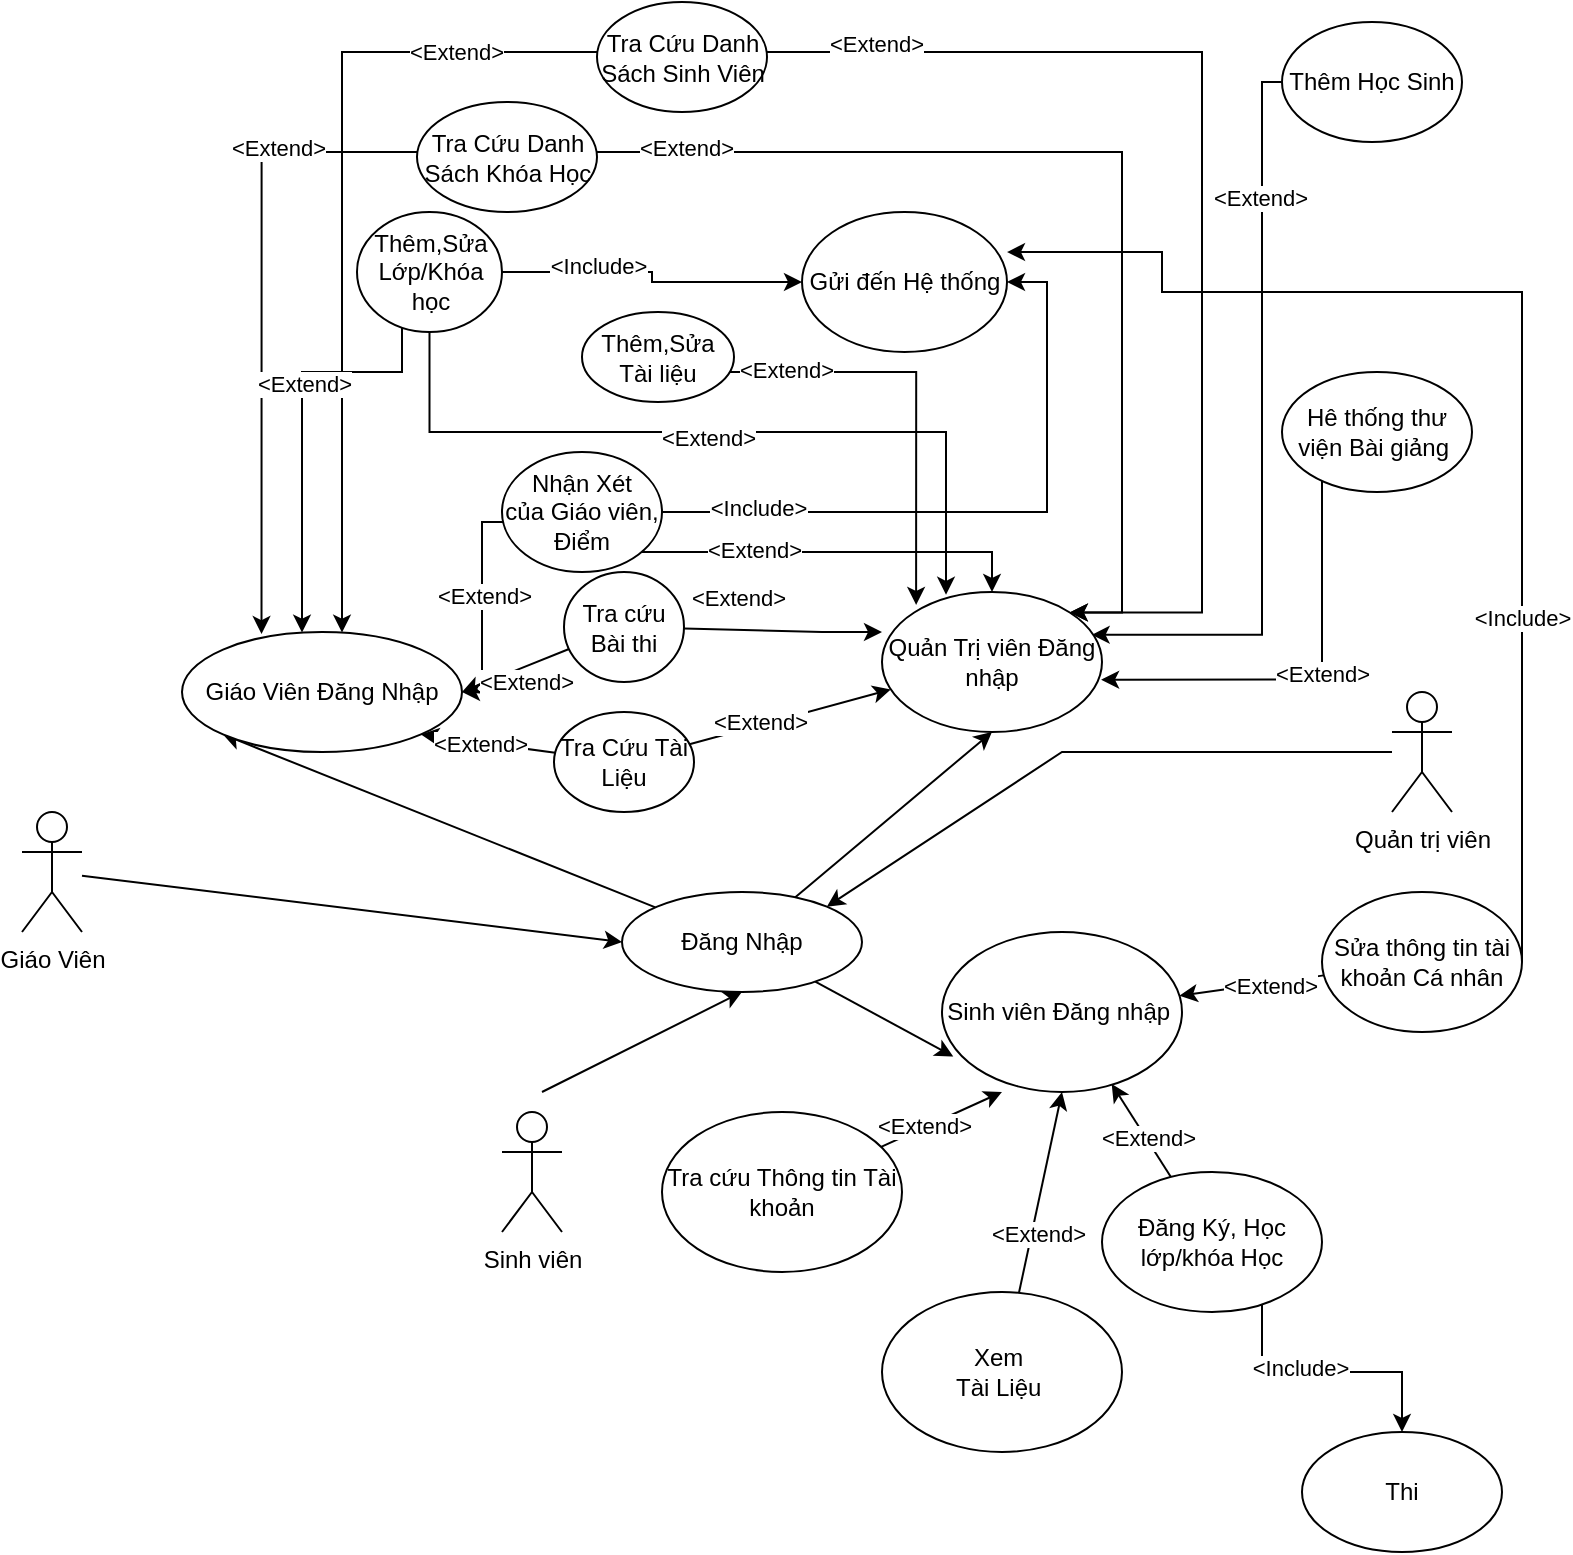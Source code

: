 <mxfile version="21.1.2" type="github">
  <diagram name="Trang-1" id="HYcMVEqiFLx4xeH_TH_n">
    <mxGraphModel dx="1050" dy="515" grid="1" gridSize="10" guides="1" tooltips="1" connect="1" arrows="1" fold="1" page="1" pageScale="1" pageWidth="827" pageHeight="1169" math="0" shadow="0">
      <root>
        <mxCell id="0" />
        <mxCell id="1" parent="0" />
        <mxCell id="f0ht65-AqvVo-Os2QjEc-48" style="rounded=0;orthogonalLoop=1;jettySize=auto;html=1;entryX=0;entryY=0.5;entryDx=0;entryDy=0;elbow=vertical;" edge="1" parent="1" source="f0ht65-AqvVo-Os2QjEc-3" target="f0ht65-AqvVo-Os2QjEc-7">
          <mxGeometry relative="1" as="geometry" />
        </mxCell>
        <mxCell id="f0ht65-AqvVo-Os2QjEc-3" value="Giáo Viên" style="shape=umlActor;verticalLabelPosition=bottom;verticalAlign=top;html=1;outlineConnect=0;" vertex="1" parent="1">
          <mxGeometry x="40" y="420" width="30" height="60" as="geometry" />
        </mxCell>
        <mxCell id="f0ht65-AqvVo-Os2QjEc-47" style="rounded=0;orthogonalLoop=1;jettySize=auto;html=1;entryX=1;entryY=0;entryDx=0;entryDy=0;elbow=vertical;" edge="1" parent="1" source="f0ht65-AqvVo-Os2QjEc-4" target="f0ht65-AqvVo-Os2QjEc-7">
          <mxGeometry relative="1" as="geometry">
            <Array as="points">
              <mxPoint x="560" y="390" />
            </Array>
          </mxGeometry>
        </mxCell>
        <mxCell id="f0ht65-AqvVo-Os2QjEc-4" value="Quản trị viên" style="shape=umlActor;verticalLabelPosition=bottom;verticalAlign=top;html=1;outlineConnect=0;" vertex="1" parent="1">
          <mxGeometry x="725" y="360" width="30" height="60" as="geometry" />
        </mxCell>
        <mxCell id="f0ht65-AqvVo-Os2QjEc-12" style="rounded=0;orthogonalLoop=1;jettySize=auto;html=1;entryX=0.5;entryY=1;entryDx=0;entryDy=0;" edge="1" parent="1" target="f0ht65-AqvVo-Os2QjEc-7">
          <mxGeometry relative="1" as="geometry">
            <mxPoint x="300" y="560" as="sourcePoint" />
            <mxPoint x="390" y="350" as="targetPoint" />
          </mxGeometry>
        </mxCell>
        <mxCell id="f0ht65-AqvVo-Os2QjEc-5" value="Sinh viên" style="shape=umlActor;verticalLabelPosition=bottom;verticalAlign=top;html=1;outlineConnect=0;" vertex="1" parent="1">
          <mxGeometry x="280" y="570" width="30" height="60" as="geometry" />
        </mxCell>
        <mxCell id="f0ht65-AqvVo-Os2QjEc-53" style="edgeStyle=orthogonalEdgeStyle;rounded=0;orthogonalLoop=1;jettySize=auto;html=1;" edge="1" parent="1" source="f0ht65-AqvVo-Os2QjEc-6" target="f0ht65-AqvVo-Os2QjEc-45">
          <mxGeometry relative="1" as="geometry">
            <Array as="points">
              <mxPoint x="200" y="40" />
            </Array>
          </mxGeometry>
        </mxCell>
        <mxCell id="f0ht65-AqvVo-Os2QjEc-56" value="&amp;lt;Extend&amp;gt;" style="edgeLabel;html=1;align=center;verticalAlign=middle;resizable=0;points=[];" vertex="1" connectable="0" parent="f0ht65-AqvVo-Os2QjEc-53">
          <mxGeometry x="-0.663" relative="1" as="geometry">
            <mxPoint as="offset" />
          </mxGeometry>
        </mxCell>
        <mxCell id="f0ht65-AqvVo-Os2QjEc-79" style="edgeStyle=orthogonalEdgeStyle;rounded=0;orthogonalLoop=1;jettySize=auto;html=1;entryX=1;entryY=0;entryDx=0;entryDy=0;" edge="1" parent="1" source="f0ht65-AqvVo-Os2QjEc-6" target="f0ht65-AqvVo-Os2QjEc-49">
          <mxGeometry relative="1" as="geometry">
            <Array as="points">
              <mxPoint x="630" y="40" />
              <mxPoint x="630" y="320" />
            </Array>
          </mxGeometry>
        </mxCell>
        <mxCell id="f0ht65-AqvVo-Os2QjEc-80" value="&amp;lt;Extend&amp;gt;" style="edgeLabel;html=1;align=center;verticalAlign=middle;resizable=0;points=[];" vertex="1" connectable="0" parent="f0ht65-AqvVo-Os2QjEc-79">
          <mxGeometry x="-0.807" y="4" relative="1" as="geometry">
            <mxPoint as="offset" />
          </mxGeometry>
        </mxCell>
        <mxCell id="f0ht65-AqvVo-Os2QjEc-6" value="Tra Cứu Danh Sách Sinh Viên" style="ellipse;whiteSpace=wrap;html=1;" vertex="1" parent="1">
          <mxGeometry x="327.5" y="15" width="85" height="55" as="geometry" />
        </mxCell>
        <mxCell id="f0ht65-AqvVo-Os2QjEc-44" style="rounded=0;orthogonalLoop=1;jettySize=auto;html=1;entryX=0.047;entryY=0.778;entryDx=0;entryDy=0;entryPerimeter=0;" edge="1" parent="1" source="f0ht65-AqvVo-Os2QjEc-7" target="f0ht65-AqvVo-Os2QjEc-43">
          <mxGeometry relative="1" as="geometry" />
        </mxCell>
        <mxCell id="f0ht65-AqvVo-Os2QjEc-50" style="rounded=0;orthogonalLoop=1;jettySize=auto;html=1;entryX=0.5;entryY=1;entryDx=0;entryDy=0;" edge="1" parent="1" source="f0ht65-AqvVo-Os2QjEc-7" target="f0ht65-AqvVo-Os2QjEc-49">
          <mxGeometry relative="1" as="geometry" />
        </mxCell>
        <mxCell id="f0ht65-AqvVo-Os2QjEc-52" style="rounded=0;orthogonalLoop=1;jettySize=auto;html=1;entryX=0;entryY=1;entryDx=0;entryDy=0;" edge="1" parent="1" source="f0ht65-AqvVo-Os2QjEc-7" target="f0ht65-AqvVo-Os2QjEc-45">
          <mxGeometry relative="1" as="geometry" />
        </mxCell>
        <mxCell id="f0ht65-AqvVo-Os2QjEc-7" value="Đăng Nhập" style="ellipse;whiteSpace=wrap;html=1;" vertex="1" parent="1">
          <mxGeometry x="340" y="460" width="120" height="50" as="geometry" />
        </mxCell>
        <mxCell id="f0ht65-AqvVo-Os2QjEc-55" style="edgeStyle=orthogonalEdgeStyle;rounded=0;orthogonalLoop=1;jettySize=auto;html=1;entryX=0.284;entryY=0.017;entryDx=0;entryDy=0;entryPerimeter=0;" edge="1" parent="1" source="f0ht65-AqvVo-Os2QjEc-14" target="f0ht65-AqvVo-Os2QjEc-45">
          <mxGeometry relative="1" as="geometry">
            <Array as="points">
              <mxPoint x="160" y="90" />
            </Array>
          </mxGeometry>
        </mxCell>
        <mxCell id="f0ht65-AqvVo-Os2QjEc-57" value="&amp;lt;Extend&amp;gt;" style="edgeLabel;html=1;align=center;verticalAlign=middle;resizable=0;points=[];" vertex="1" connectable="0" parent="f0ht65-AqvVo-Os2QjEc-55">
          <mxGeometry x="-0.561" y="-2" relative="1" as="geometry">
            <mxPoint as="offset" />
          </mxGeometry>
        </mxCell>
        <mxCell id="f0ht65-AqvVo-Os2QjEc-78" style="edgeStyle=orthogonalEdgeStyle;rounded=0;orthogonalLoop=1;jettySize=auto;html=1;entryX=1;entryY=0;entryDx=0;entryDy=0;" edge="1" parent="1" source="f0ht65-AqvVo-Os2QjEc-14" target="f0ht65-AqvVo-Os2QjEc-49">
          <mxGeometry relative="1" as="geometry">
            <Array as="points">
              <mxPoint x="590" y="90" />
              <mxPoint x="590" y="320" />
            </Array>
          </mxGeometry>
        </mxCell>
        <mxCell id="f0ht65-AqvVo-Os2QjEc-81" value="&amp;lt;Extend&amp;gt;" style="edgeLabel;html=1;align=center;verticalAlign=middle;resizable=0;points=[];" vertex="1" connectable="0" parent="f0ht65-AqvVo-Os2QjEc-78">
          <mxGeometry x="-0.831" y="2" relative="1" as="geometry">
            <mxPoint as="offset" />
          </mxGeometry>
        </mxCell>
        <mxCell id="f0ht65-AqvVo-Os2QjEc-14" value="Tra Cứu Danh Sách Khóa Học" style="ellipse;whiteSpace=wrap;html=1;" vertex="1" parent="1">
          <mxGeometry x="237.5" y="65" width="90" height="55" as="geometry" />
        </mxCell>
        <mxCell id="f0ht65-AqvVo-Os2QjEc-32" style="edgeStyle=orthogonalEdgeStyle;rounded=0;orthogonalLoop=1;jettySize=auto;html=1;entryX=0;entryY=0.5;entryDx=0;entryDy=0;" edge="1" parent="1" source="f0ht65-AqvVo-Os2QjEc-20" target="f0ht65-AqvVo-Os2QjEc-31">
          <mxGeometry relative="1" as="geometry" />
        </mxCell>
        <mxCell id="f0ht65-AqvVo-Os2QjEc-63" value="&amp;lt;Include&amp;gt;" style="edgeLabel;html=1;align=center;verticalAlign=middle;resizable=0;points=[];" vertex="1" connectable="0" parent="f0ht65-AqvVo-Os2QjEc-32">
          <mxGeometry x="-0.38" y="3" relative="1" as="geometry">
            <mxPoint as="offset" />
          </mxGeometry>
        </mxCell>
        <mxCell id="f0ht65-AqvVo-Os2QjEc-54" style="edgeStyle=orthogonalEdgeStyle;rounded=0;orthogonalLoop=1;jettySize=auto;html=1;" edge="1" parent="1" source="f0ht65-AqvVo-Os2QjEc-20" target="f0ht65-AqvVo-Os2QjEc-45">
          <mxGeometry relative="1" as="geometry">
            <Array as="points">
              <mxPoint x="230" y="200" />
              <mxPoint x="180" y="200" />
            </Array>
          </mxGeometry>
        </mxCell>
        <mxCell id="f0ht65-AqvVo-Os2QjEc-59" value="&amp;lt;Extend&amp;gt;" style="edgeLabel;html=1;align=center;verticalAlign=middle;resizable=0;points=[];" vertex="1" connectable="0" parent="f0ht65-AqvVo-Os2QjEc-54">
          <mxGeometry x="-0.228" y="1" relative="1" as="geometry">
            <mxPoint as="offset" />
          </mxGeometry>
        </mxCell>
        <mxCell id="f0ht65-AqvVo-Os2QjEc-64" style="edgeStyle=orthogonalEdgeStyle;rounded=0;orthogonalLoop=1;jettySize=auto;html=1;entryX=0.291;entryY=0.02;entryDx=0;entryDy=0;entryPerimeter=0;" edge="1" parent="1" source="f0ht65-AqvVo-Os2QjEc-20" target="f0ht65-AqvVo-Os2QjEc-49">
          <mxGeometry relative="1" as="geometry">
            <Array as="points">
              <mxPoint x="502" y="230" />
            </Array>
          </mxGeometry>
        </mxCell>
        <mxCell id="f0ht65-AqvVo-Os2QjEc-65" value="&amp;lt;Extend&amp;gt;" style="edgeLabel;html=1;align=center;verticalAlign=middle;resizable=0;points=[];" vertex="1" connectable="0" parent="f0ht65-AqvVo-Os2QjEc-64">
          <mxGeometry x="-0.032" y="-3" relative="1" as="geometry">
            <mxPoint as="offset" />
          </mxGeometry>
        </mxCell>
        <mxCell id="f0ht65-AqvVo-Os2QjEc-20" value="Thêm,Sửa Lớp/Khóa học" style="ellipse;whiteSpace=wrap;html=1;" vertex="1" parent="1">
          <mxGeometry x="207.5" y="120" width="72.5" height="60" as="geometry" />
        </mxCell>
        <mxCell id="f0ht65-AqvVo-Os2QjEc-61" style="edgeStyle=orthogonalEdgeStyle;rounded=0;orthogonalLoop=1;jettySize=auto;html=1;" edge="1" parent="1" source="f0ht65-AqvVo-Os2QjEc-25" target="f0ht65-AqvVo-Os2QjEc-45">
          <mxGeometry relative="1" as="geometry">
            <Array as="points">
              <mxPoint x="270" y="275" />
              <mxPoint x="270" y="360" />
            </Array>
          </mxGeometry>
        </mxCell>
        <mxCell id="f0ht65-AqvVo-Os2QjEc-62" value="&amp;lt;Extend&amp;gt;" style="edgeLabel;html=1;align=center;verticalAlign=middle;resizable=0;points=[];" vertex="1" connectable="0" parent="f0ht65-AqvVo-Os2QjEc-61">
          <mxGeometry x="-0.106" y="1" relative="1" as="geometry">
            <mxPoint as="offset" />
          </mxGeometry>
        </mxCell>
        <mxCell id="f0ht65-AqvVo-Os2QjEc-74" style="edgeStyle=orthogonalEdgeStyle;rounded=0;orthogonalLoop=1;jettySize=auto;html=1;entryX=1;entryY=0.5;entryDx=0;entryDy=0;" edge="1" parent="1" source="f0ht65-AqvVo-Os2QjEc-25" target="f0ht65-AqvVo-Os2QjEc-31">
          <mxGeometry relative="1" as="geometry">
            <mxPoint x="570" y="170" as="targetPoint" />
          </mxGeometry>
        </mxCell>
        <mxCell id="f0ht65-AqvVo-Os2QjEc-75" value="&amp;lt;Include&amp;gt;" style="edgeLabel;html=1;align=center;verticalAlign=middle;resizable=0;points=[];" vertex="1" connectable="0" parent="f0ht65-AqvVo-Os2QjEc-74">
          <mxGeometry x="-0.707" y="2" relative="1" as="geometry">
            <mxPoint as="offset" />
          </mxGeometry>
        </mxCell>
        <mxCell id="f0ht65-AqvVo-Os2QjEc-109" style="edgeStyle=orthogonalEdgeStyle;rounded=0;orthogonalLoop=1;jettySize=auto;html=1;entryX=0.5;entryY=0;entryDx=0;entryDy=0;" edge="1" parent="1" source="f0ht65-AqvVo-Os2QjEc-25" target="f0ht65-AqvVo-Os2QjEc-49">
          <mxGeometry relative="1" as="geometry">
            <Array as="points">
              <mxPoint x="525" y="290" />
            </Array>
          </mxGeometry>
        </mxCell>
        <mxCell id="f0ht65-AqvVo-Os2QjEc-110" value="&amp;lt;Extend&amp;gt;" style="edgeLabel;html=1;align=center;verticalAlign=middle;resizable=0;points=[];" vertex="1" connectable="0" parent="f0ht65-AqvVo-Os2QjEc-109">
          <mxGeometry x="-0.432" y="1" relative="1" as="geometry">
            <mxPoint as="offset" />
          </mxGeometry>
        </mxCell>
        <mxCell id="f0ht65-AqvVo-Os2QjEc-25" value="Nhận Xét&lt;br&gt;của Giáo viên, Điểm" style="ellipse;whiteSpace=wrap;html=1;" vertex="1" parent="1">
          <mxGeometry x="280" y="240" width="80" height="60" as="geometry" />
        </mxCell>
        <mxCell id="f0ht65-AqvVo-Os2QjEc-76" style="edgeStyle=orthogonalEdgeStyle;rounded=0;orthogonalLoop=1;jettySize=auto;html=1;entryX=0.953;entryY=0.306;entryDx=0;entryDy=0;entryPerimeter=0;" edge="1" parent="1" source="f0ht65-AqvVo-Os2QjEc-26" target="f0ht65-AqvVo-Os2QjEc-49">
          <mxGeometry relative="1" as="geometry">
            <Array as="points">
              <mxPoint x="660" y="55" />
              <mxPoint x="660" y="331" />
            </Array>
          </mxGeometry>
        </mxCell>
        <mxCell id="f0ht65-AqvVo-Os2QjEc-77" value="&amp;lt;Extend&amp;gt;" style="edgeLabel;html=1;align=center;verticalAlign=middle;resizable=0;points=[];" vertex="1" connectable="0" parent="f0ht65-AqvVo-Os2QjEc-76">
          <mxGeometry x="-0.638" y="-1" relative="1" as="geometry">
            <mxPoint as="offset" />
          </mxGeometry>
        </mxCell>
        <mxCell id="f0ht65-AqvVo-Os2QjEc-26" value="Thêm Học Sinh" style="ellipse;whiteSpace=wrap;html=1;" vertex="1" parent="1">
          <mxGeometry x="670" y="25" width="90" height="60" as="geometry" />
        </mxCell>
        <mxCell id="f0ht65-AqvVo-Os2QjEc-83" style="edgeStyle=orthogonalEdgeStyle;rounded=0;orthogonalLoop=1;jettySize=auto;html=1;entryX=0.996;entryY=0.626;entryDx=0;entryDy=0;entryPerimeter=0;" edge="1" parent="1" source="f0ht65-AqvVo-Os2QjEc-29" target="f0ht65-AqvVo-Os2QjEc-49">
          <mxGeometry relative="1" as="geometry">
            <Array as="points">
              <mxPoint x="690" y="230" />
              <mxPoint x="690" y="354" />
            </Array>
          </mxGeometry>
        </mxCell>
        <mxCell id="f0ht65-AqvVo-Os2QjEc-84" value="&amp;lt;Extend&amp;gt;" style="edgeLabel;html=1;align=center;verticalAlign=middle;resizable=0;points=[];" vertex="1" connectable="0" parent="f0ht65-AqvVo-Os2QjEc-83">
          <mxGeometry x="-0.047" y="-3" relative="1" as="geometry">
            <mxPoint as="offset" />
          </mxGeometry>
        </mxCell>
        <mxCell id="f0ht65-AqvVo-Os2QjEc-29" value="Hê thống thư viện Bài giảng&amp;nbsp;" style="ellipse;whiteSpace=wrap;html=1;" vertex="1" parent="1">
          <mxGeometry x="670" y="200" width="95" height="60" as="geometry" />
        </mxCell>
        <mxCell id="f0ht65-AqvVo-Os2QjEc-37" style="rounded=0;orthogonalLoop=1;jettySize=auto;html=1;entryX=0.707;entryY=0.95;entryDx=0;entryDy=0;entryPerimeter=0;" edge="1" parent="1" source="f0ht65-AqvVo-Os2QjEc-30" target="f0ht65-AqvVo-Os2QjEc-43">
          <mxGeometry relative="1" as="geometry">
            <mxPoint x="630" y="500" as="targetPoint" />
          </mxGeometry>
        </mxCell>
        <mxCell id="f0ht65-AqvVo-Os2QjEc-38" value="&amp;lt;Extend&amp;gt;" style="edgeLabel;html=1;align=center;verticalAlign=middle;resizable=0;points=[];" vertex="1" connectable="0" parent="f0ht65-AqvVo-Os2QjEc-37">
          <mxGeometry x="-0.169" y="-1" relative="1" as="geometry">
            <mxPoint as="offset" />
          </mxGeometry>
        </mxCell>
        <mxCell id="f0ht65-AqvVo-Os2QjEc-72" style="edgeStyle=orthogonalEdgeStyle;rounded=0;orthogonalLoop=1;jettySize=auto;html=1;entryX=0.5;entryY=0;entryDx=0;entryDy=0;" edge="1" parent="1" source="f0ht65-AqvVo-Os2QjEc-30" target="f0ht65-AqvVo-Os2QjEc-70">
          <mxGeometry relative="1" as="geometry">
            <Array as="points">
              <mxPoint x="660" y="700" />
              <mxPoint x="730" y="700" />
            </Array>
          </mxGeometry>
        </mxCell>
        <mxCell id="f0ht65-AqvVo-Os2QjEc-73" value="&amp;lt;Include&amp;gt;" style="edgeLabel;html=1;align=center;verticalAlign=middle;resizable=0;points=[];" vertex="1" connectable="0" parent="f0ht65-AqvVo-Os2QjEc-72">
          <mxGeometry x="-0.213" y="2" relative="1" as="geometry">
            <mxPoint as="offset" />
          </mxGeometry>
        </mxCell>
        <mxCell id="f0ht65-AqvVo-Os2QjEc-30" value="Đăng Ký, Học lớp/khóa Học" style="ellipse;whiteSpace=wrap;html=1;" vertex="1" parent="1">
          <mxGeometry x="580" y="600" width="110" height="70" as="geometry" />
        </mxCell>
        <mxCell id="f0ht65-AqvVo-Os2QjEc-31" value="Gửi đến Hệ thống&lt;br&gt;" style="ellipse;whiteSpace=wrap;html=1;" vertex="1" parent="1">
          <mxGeometry x="430" y="120" width="102.5" height="70" as="geometry" />
        </mxCell>
        <mxCell id="f0ht65-AqvVo-Os2QjEc-41" style="rounded=0;orthogonalLoop=1;jettySize=auto;html=1;entryX=0.25;entryY=1;entryDx=0;entryDy=0;entryPerimeter=0;" edge="1" parent="1" source="f0ht65-AqvVo-Os2QjEc-35" target="f0ht65-AqvVo-Os2QjEc-43">
          <mxGeometry relative="1" as="geometry" />
        </mxCell>
        <mxCell id="f0ht65-AqvVo-Os2QjEc-42" value="&amp;lt;Extend&amp;gt;" style="edgeLabel;html=1;align=center;verticalAlign=middle;resizable=0;points=[];" vertex="1" connectable="0" parent="f0ht65-AqvVo-Os2QjEc-41">
          <mxGeometry x="-0.279" y="1" relative="1" as="geometry">
            <mxPoint as="offset" />
          </mxGeometry>
        </mxCell>
        <mxCell id="f0ht65-AqvVo-Os2QjEc-35" value="Tra cứu Thông tin Tài khoản" style="ellipse;whiteSpace=wrap;html=1;" vertex="1" parent="1">
          <mxGeometry x="360" y="570" width="120" height="80" as="geometry" />
        </mxCell>
        <mxCell id="f0ht65-AqvVo-Os2QjEc-43" value="Sinh viên Đăng nhập&amp;nbsp;" style="ellipse;whiteSpace=wrap;html=1;" vertex="1" parent="1">
          <mxGeometry x="500" y="480" width="120" height="80" as="geometry" />
        </mxCell>
        <mxCell id="f0ht65-AqvVo-Os2QjEc-45" value="Giáo Viên Đăng Nhập" style="ellipse;whiteSpace=wrap;html=1;" vertex="1" parent="1">
          <mxGeometry x="120" y="330" width="140" height="60" as="geometry" />
        </mxCell>
        <mxCell id="f0ht65-AqvVo-Os2QjEc-49" value="Quản Trị viên Đăng nhập" style="ellipse;whiteSpace=wrap;html=1;" vertex="1" parent="1">
          <mxGeometry x="470" y="310" width="110" height="70" as="geometry" />
        </mxCell>
        <mxCell id="f0ht65-AqvVo-Os2QjEc-68" style="rounded=0;orthogonalLoop=1;jettySize=auto;html=1;entryX=0.5;entryY=1;entryDx=0;entryDy=0;" edge="1" parent="1" source="f0ht65-AqvVo-Os2QjEc-67" target="f0ht65-AqvVo-Os2QjEc-43">
          <mxGeometry relative="1" as="geometry">
            <mxPoint x="670" y="660" as="targetPoint" />
          </mxGeometry>
        </mxCell>
        <mxCell id="f0ht65-AqvVo-Os2QjEc-69" value="&amp;lt;Extend&amp;gt;" style="edgeLabel;html=1;align=center;verticalAlign=middle;resizable=0;points=[];" vertex="1" connectable="0" parent="f0ht65-AqvVo-Os2QjEc-68">
          <mxGeometry x="-0.408" y="-3" relative="1" as="geometry">
            <mxPoint as="offset" />
          </mxGeometry>
        </mxCell>
        <mxCell id="f0ht65-AqvVo-Os2QjEc-67" value="Xem&amp;nbsp;&lt;br&gt;Tài Liệu&amp;nbsp;" style="ellipse;whiteSpace=wrap;html=1;" vertex="1" parent="1">
          <mxGeometry x="470" y="660" width="120" height="80" as="geometry" />
        </mxCell>
        <mxCell id="f0ht65-AqvVo-Os2QjEc-70" value="Thi" style="ellipse;whiteSpace=wrap;html=1;" vertex="1" parent="1">
          <mxGeometry x="680" y="730" width="100" height="60" as="geometry" />
        </mxCell>
        <mxCell id="f0ht65-AqvVo-Os2QjEc-86" style="rounded=0;orthogonalLoop=1;jettySize=auto;html=1;entryX=0;entryY=0.286;entryDx=0;entryDy=0;entryPerimeter=0;" edge="1" parent="1" source="f0ht65-AqvVo-Os2QjEc-85" target="f0ht65-AqvVo-Os2QjEc-49">
          <mxGeometry relative="1" as="geometry">
            <Array as="points">
              <mxPoint x="440" y="330" />
            </Array>
          </mxGeometry>
        </mxCell>
        <mxCell id="f0ht65-AqvVo-Os2QjEc-87" value="&amp;lt;Extend&amp;gt;" style="edgeLabel;html=1;align=center;verticalAlign=middle;resizable=0;points=[];" vertex="1" connectable="0" parent="f0ht65-AqvVo-Os2QjEc-86">
          <mxGeometry x="-0.463" y="2" relative="1" as="geometry">
            <mxPoint y="-14" as="offset" />
          </mxGeometry>
        </mxCell>
        <mxCell id="f0ht65-AqvVo-Os2QjEc-88" style="rounded=0;orthogonalLoop=1;jettySize=auto;html=1;entryX=1;entryY=0.5;entryDx=0;entryDy=0;" edge="1" parent="1" source="f0ht65-AqvVo-Os2QjEc-85" target="f0ht65-AqvVo-Os2QjEc-45">
          <mxGeometry relative="1" as="geometry" />
        </mxCell>
        <mxCell id="f0ht65-AqvVo-Os2QjEc-89" value="&amp;lt;Extend&amp;gt;" style="edgeLabel;html=1;align=center;verticalAlign=middle;resizable=0;points=[];" vertex="1" connectable="0" parent="f0ht65-AqvVo-Os2QjEc-88">
          <mxGeometry x="-0.199" relative="1" as="geometry">
            <mxPoint y="8" as="offset" />
          </mxGeometry>
        </mxCell>
        <mxCell id="f0ht65-AqvVo-Os2QjEc-85" value="Tra cứu Bài thi" style="ellipse;whiteSpace=wrap;html=1;" vertex="1" parent="1">
          <mxGeometry x="311" y="300" width="60" height="55" as="geometry" />
        </mxCell>
        <mxCell id="f0ht65-AqvVo-Os2QjEc-93" style="edgeStyle=orthogonalEdgeStyle;rounded=0;orthogonalLoop=1;jettySize=auto;html=1;entryX=1;entryY=0.286;entryDx=0;entryDy=0;entryPerimeter=0;" edge="1" parent="1" source="f0ht65-AqvVo-Os2QjEc-91" target="f0ht65-AqvVo-Os2QjEc-31">
          <mxGeometry relative="1" as="geometry">
            <Array as="points">
              <mxPoint x="790" y="160" />
              <mxPoint x="610" y="160" />
              <mxPoint x="610" y="140" />
            </Array>
          </mxGeometry>
        </mxCell>
        <mxCell id="f0ht65-AqvVo-Os2QjEc-94" value="&amp;lt;Include&amp;gt;" style="edgeLabel;html=1;align=center;verticalAlign=middle;resizable=0;points=[];" vertex="1" connectable="0" parent="f0ht65-AqvVo-Os2QjEc-93">
          <mxGeometry x="-0.436" relative="1" as="geometry">
            <mxPoint as="offset" />
          </mxGeometry>
        </mxCell>
        <mxCell id="f0ht65-AqvVo-Os2QjEc-96" style="rounded=0;orthogonalLoop=1;jettySize=auto;html=1;" edge="1" parent="1" source="f0ht65-AqvVo-Os2QjEc-91" target="f0ht65-AqvVo-Os2QjEc-43">
          <mxGeometry relative="1" as="geometry" />
        </mxCell>
        <mxCell id="f0ht65-AqvVo-Os2QjEc-97" value="&amp;lt;Extend&amp;gt;" style="edgeLabel;html=1;align=center;verticalAlign=middle;resizable=0;points=[];" vertex="1" connectable="0" parent="f0ht65-AqvVo-Os2QjEc-96">
          <mxGeometry x="-0.23" y="1" relative="1" as="geometry">
            <mxPoint as="offset" />
          </mxGeometry>
        </mxCell>
        <mxCell id="f0ht65-AqvVo-Os2QjEc-91" value="Sửa thông tin tài khoản Cá nhân" style="ellipse;whiteSpace=wrap;html=1;" vertex="1" parent="1">
          <mxGeometry x="690" y="460" width="100" height="70" as="geometry" />
        </mxCell>
        <mxCell id="f0ht65-AqvVo-Os2QjEc-101" style="rounded=0;orthogonalLoop=1;jettySize=auto;html=1;entryX=1;entryY=1;entryDx=0;entryDy=0;" edge="1" parent="1" source="f0ht65-AqvVo-Os2QjEc-100" target="f0ht65-AqvVo-Os2QjEc-45">
          <mxGeometry relative="1" as="geometry" />
        </mxCell>
        <mxCell id="f0ht65-AqvVo-Os2QjEc-102" value="&amp;lt;Extend&amp;gt;" style="edgeLabel;html=1;align=center;verticalAlign=middle;resizable=0;points=[];" vertex="1" connectable="0" parent="f0ht65-AqvVo-Os2QjEc-101">
          <mxGeometry x="0.125" relative="1" as="geometry">
            <mxPoint as="offset" />
          </mxGeometry>
        </mxCell>
        <mxCell id="f0ht65-AqvVo-Os2QjEc-103" value="" style="rounded=0;orthogonalLoop=1;jettySize=auto;html=1;" edge="1" parent="1" source="f0ht65-AqvVo-Os2QjEc-100" target="f0ht65-AqvVo-Os2QjEc-49">
          <mxGeometry relative="1" as="geometry" />
        </mxCell>
        <mxCell id="f0ht65-AqvVo-Os2QjEc-104" value="&amp;lt;Extend&amp;gt;" style="edgeLabel;html=1;align=center;verticalAlign=middle;resizable=0;points=[];" vertex="1" connectable="0" parent="f0ht65-AqvVo-Os2QjEc-103">
          <mxGeometry x="-0.287" y="2" relative="1" as="geometry">
            <mxPoint as="offset" />
          </mxGeometry>
        </mxCell>
        <mxCell id="f0ht65-AqvVo-Os2QjEc-100" value="Tra Cứu Tài Liệu" style="ellipse;whiteSpace=wrap;html=1;" vertex="1" parent="1">
          <mxGeometry x="306" y="370" width="70" height="50" as="geometry" />
        </mxCell>
        <mxCell id="f0ht65-AqvVo-Os2QjEc-106" style="edgeStyle=orthogonalEdgeStyle;rounded=0;orthogonalLoop=1;jettySize=auto;html=1;entryX=0.155;entryY=0.092;entryDx=0;entryDy=0;entryPerimeter=0;" edge="1" parent="1" source="f0ht65-AqvVo-Os2QjEc-105" target="f0ht65-AqvVo-Os2QjEc-49">
          <mxGeometry relative="1" as="geometry">
            <Array as="points">
              <mxPoint x="487" y="200" />
            </Array>
          </mxGeometry>
        </mxCell>
        <mxCell id="f0ht65-AqvVo-Os2QjEc-107" value="&amp;lt;Extend&amp;gt;" style="edgeLabel;html=1;align=center;verticalAlign=middle;resizable=0;points=[];" vertex="1" connectable="0" parent="f0ht65-AqvVo-Os2QjEc-106">
          <mxGeometry x="-0.734" y="1" relative="1" as="geometry">
            <mxPoint as="offset" />
          </mxGeometry>
        </mxCell>
        <mxCell id="f0ht65-AqvVo-Os2QjEc-105" value="Thêm,Sửa Tài liệu" style="ellipse;whiteSpace=wrap;html=1;" vertex="1" parent="1">
          <mxGeometry x="320" y="170" width="76" height="45" as="geometry" />
        </mxCell>
      </root>
    </mxGraphModel>
  </diagram>
</mxfile>
